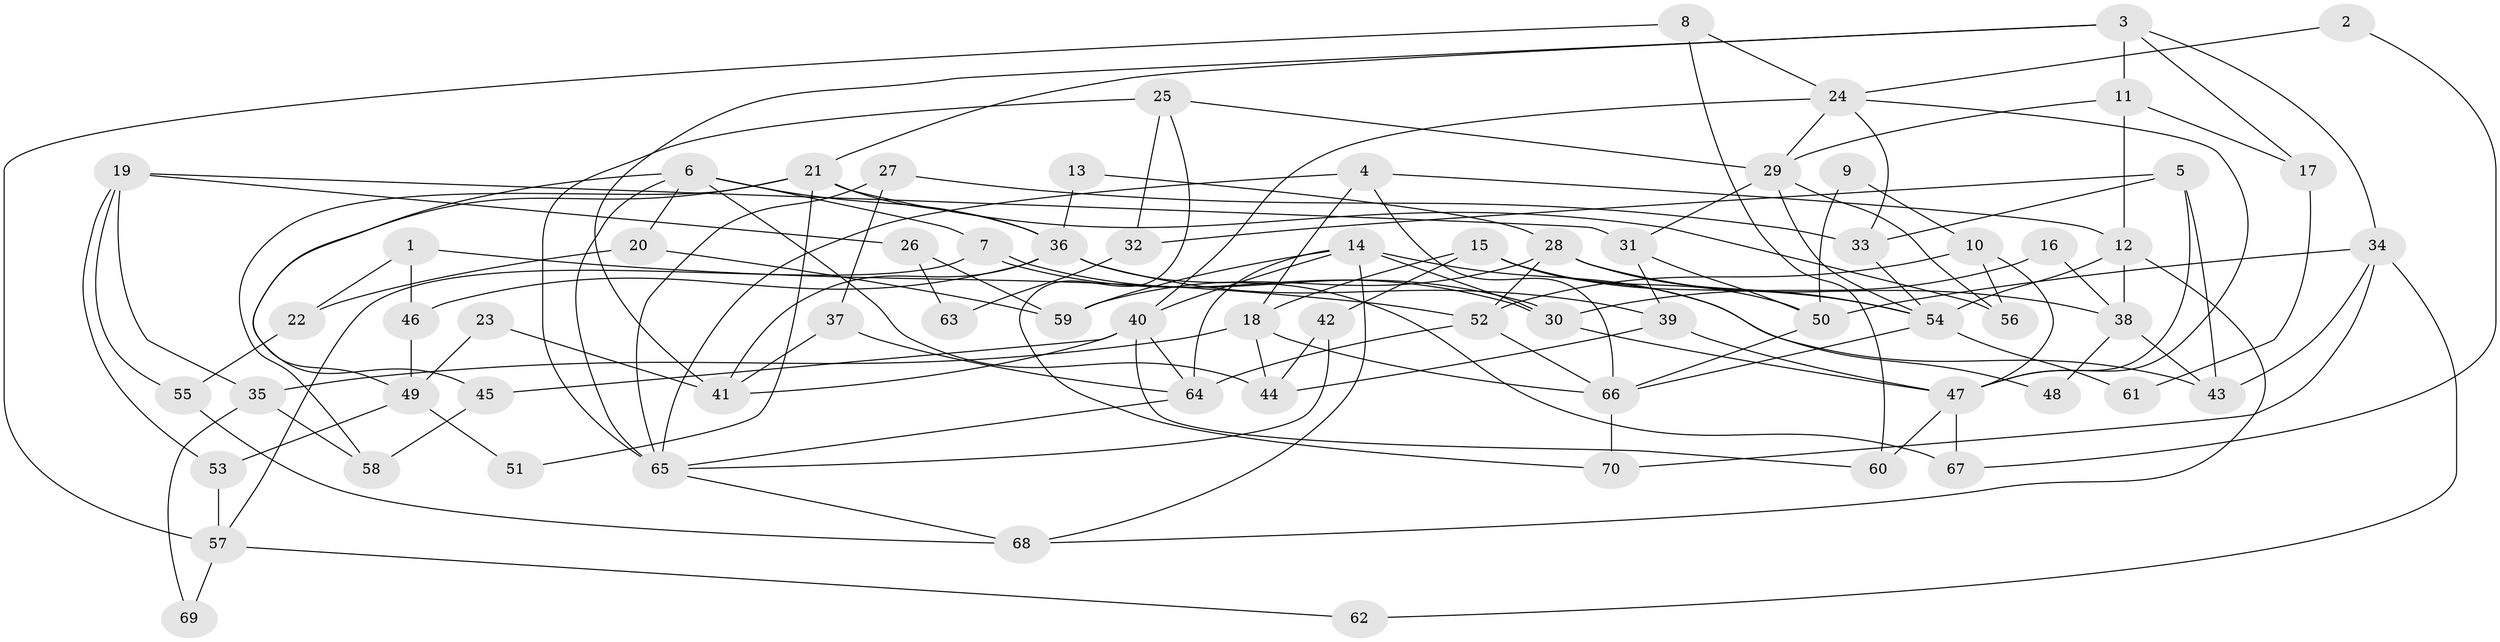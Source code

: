 // coarse degree distribution, {6: 0.16, 3: 0.18, 5: 0.2, 4: 0.18, 2: 0.18, 7: 0.04, 8: 0.04, 9: 0.02}
// Generated by graph-tools (version 1.1) at 2025/37/03/04/25 23:37:14]
// undirected, 70 vertices, 140 edges
graph export_dot {
  node [color=gray90,style=filled];
  1;
  2;
  3;
  4;
  5;
  6;
  7;
  8;
  9;
  10;
  11;
  12;
  13;
  14;
  15;
  16;
  17;
  18;
  19;
  20;
  21;
  22;
  23;
  24;
  25;
  26;
  27;
  28;
  29;
  30;
  31;
  32;
  33;
  34;
  35;
  36;
  37;
  38;
  39;
  40;
  41;
  42;
  43;
  44;
  45;
  46;
  47;
  48;
  49;
  50;
  51;
  52;
  53;
  54;
  55;
  56;
  57;
  58;
  59;
  60;
  61;
  62;
  63;
  64;
  65;
  66;
  67;
  68;
  69;
  70;
  1 -- 22;
  1 -- 52;
  1 -- 46;
  2 -- 24;
  2 -- 67;
  3 -- 21;
  3 -- 34;
  3 -- 11;
  3 -- 17;
  3 -- 41;
  4 -- 66;
  4 -- 12;
  4 -- 18;
  4 -- 65;
  5 -- 43;
  5 -- 33;
  5 -- 32;
  5 -- 47;
  6 -- 65;
  6 -- 36;
  6 -- 7;
  6 -- 20;
  6 -- 44;
  6 -- 45;
  7 -- 30;
  7 -- 30;
  7 -- 57;
  8 -- 60;
  8 -- 57;
  8 -- 24;
  9 -- 50;
  9 -- 10;
  10 -- 52;
  10 -- 47;
  10 -- 56;
  11 -- 29;
  11 -- 12;
  11 -- 17;
  12 -- 68;
  12 -- 38;
  12 -- 54;
  13 -- 36;
  13 -- 28;
  14 -- 30;
  14 -- 40;
  14 -- 43;
  14 -- 59;
  14 -- 64;
  14 -- 68;
  15 -- 54;
  15 -- 18;
  15 -- 42;
  15 -- 48;
  15 -- 50;
  16 -- 38;
  16 -- 30;
  17 -- 61;
  18 -- 66;
  18 -- 35;
  18 -- 44;
  19 -- 31;
  19 -- 35;
  19 -- 26;
  19 -- 53;
  19 -- 55;
  20 -- 59;
  20 -- 22;
  21 -- 56;
  21 -- 36;
  21 -- 49;
  21 -- 51;
  21 -- 58;
  22 -- 55;
  23 -- 49;
  23 -- 41;
  24 -- 33;
  24 -- 29;
  24 -- 40;
  24 -- 47;
  25 -- 29;
  25 -- 65;
  25 -- 32;
  25 -- 70;
  26 -- 59;
  26 -- 63;
  27 -- 65;
  27 -- 37;
  27 -- 33;
  28 -- 38;
  28 -- 52;
  28 -- 54;
  28 -- 59;
  29 -- 54;
  29 -- 31;
  29 -- 56;
  30 -- 47;
  31 -- 39;
  31 -- 50;
  32 -- 63;
  33 -- 54;
  34 -- 50;
  34 -- 70;
  34 -- 43;
  34 -- 62;
  35 -- 58;
  35 -- 69;
  36 -- 39;
  36 -- 41;
  36 -- 46;
  36 -- 67;
  37 -- 41;
  37 -- 64;
  38 -- 43;
  38 -- 48;
  39 -- 44;
  39 -- 47;
  40 -- 64;
  40 -- 41;
  40 -- 45;
  40 -- 60;
  42 -- 44;
  42 -- 65;
  45 -- 58;
  46 -- 49;
  47 -- 60;
  47 -- 67;
  49 -- 51;
  49 -- 53;
  50 -- 66;
  52 -- 64;
  52 -- 66;
  53 -- 57;
  54 -- 61;
  54 -- 66;
  55 -- 68;
  57 -- 62;
  57 -- 69;
  64 -- 65;
  65 -- 68;
  66 -- 70;
}
